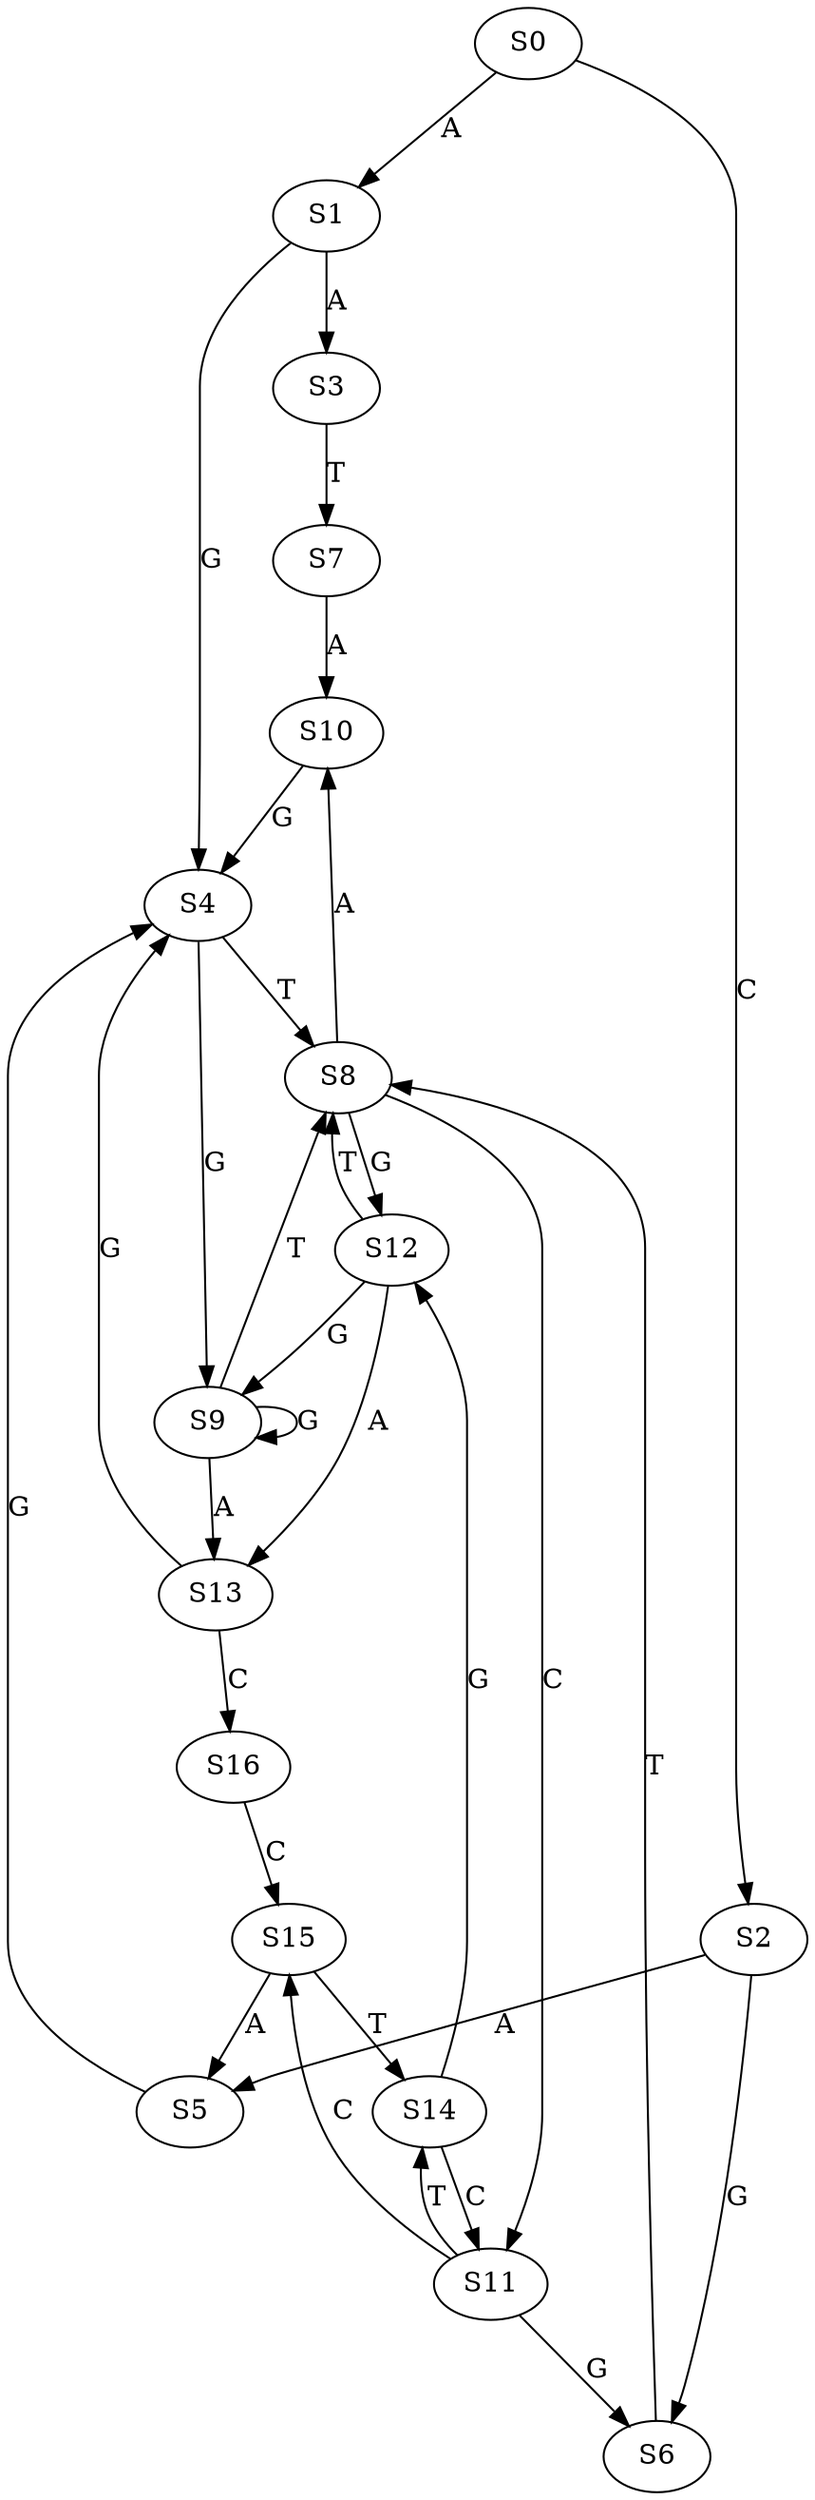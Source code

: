 strict digraph  {
	S0 -> S1 [ label = A ];
	S0 -> S2 [ label = C ];
	S1 -> S3 [ label = A ];
	S1 -> S4 [ label = G ];
	S2 -> S5 [ label = A ];
	S2 -> S6 [ label = G ];
	S3 -> S7 [ label = T ];
	S4 -> S8 [ label = T ];
	S4 -> S9 [ label = G ];
	S5 -> S4 [ label = G ];
	S6 -> S8 [ label = T ];
	S7 -> S10 [ label = A ];
	S8 -> S10 [ label = A ];
	S8 -> S11 [ label = C ];
	S8 -> S12 [ label = G ];
	S9 -> S13 [ label = A ];
	S9 -> S8 [ label = T ];
	S9 -> S9 [ label = G ];
	S10 -> S4 [ label = G ];
	S11 -> S14 [ label = T ];
	S11 -> S6 [ label = G ];
	S11 -> S15 [ label = C ];
	S12 -> S13 [ label = A ];
	S12 -> S8 [ label = T ];
	S12 -> S9 [ label = G ];
	S13 -> S4 [ label = G ];
	S13 -> S16 [ label = C ];
	S14 -> S12 [ label = G ];
	S14 -> S11 [ label = C ];
	S15 -> S5 [ label = A ];
	S15 -> S14 [ label = T ];
	S16 -> S15 [ label = C ];
}
